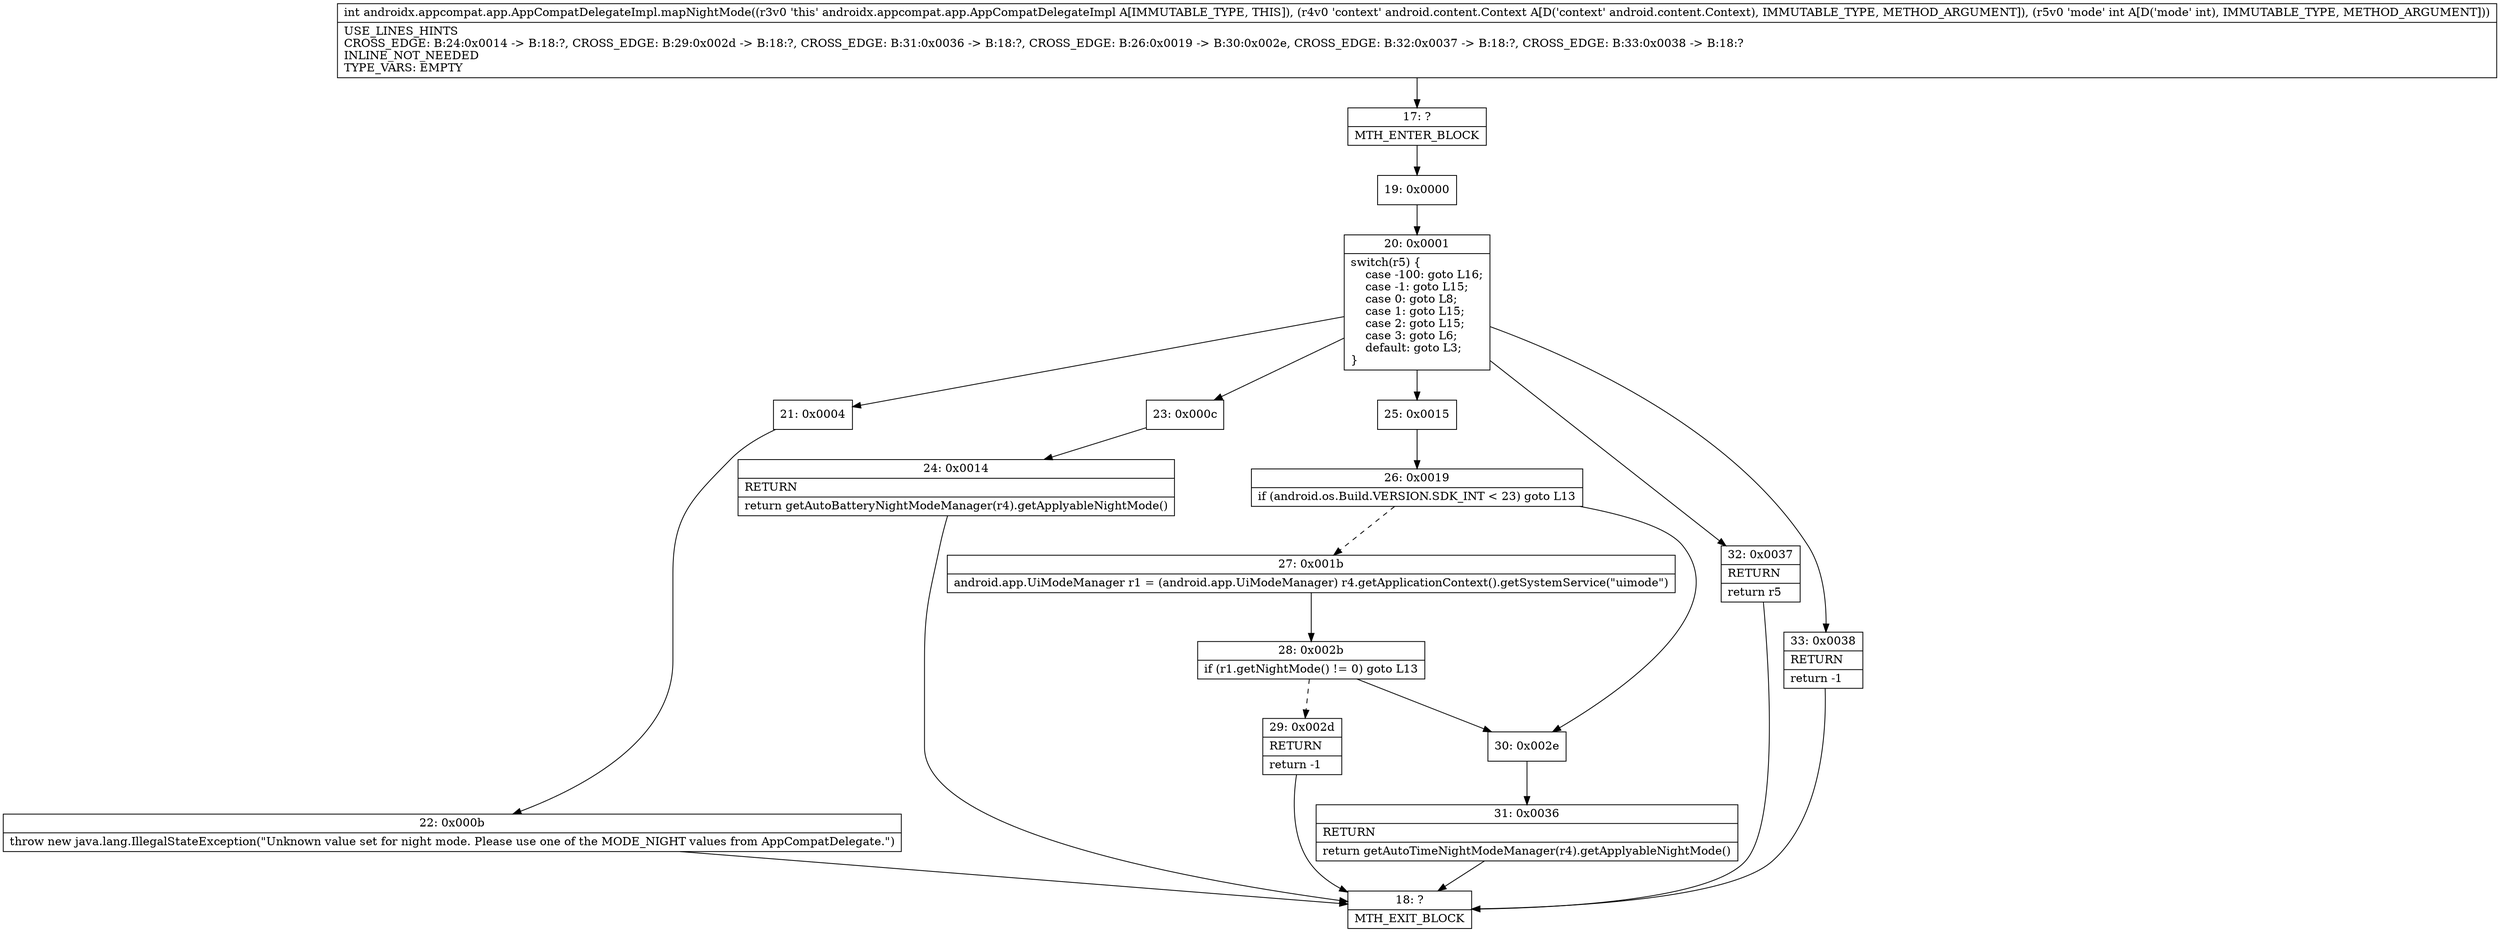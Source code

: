 digraph "CFG forandroidx.appcompat.app.AppCompatDelegateImpl.mapNightMode(Landroid\/content\/Context;I)I" {
Node_17 [shape=record,label="{17\:\ ?|MTH_ENTER_BLOCK\l}"];
Node_19 [shape=record,label="{19\:\ 0x0000}"];
Node_20 [shape=record,label="{20\:\ 0x0001|switch(r5) \{\l    case \-100: goto L16;\l    case \-1: goto L15;\l    case 0: goto L8;\l    case 1: goto L15;\l    case 2: goto L15;\l    case 3: goto L6;\l    default: goto L3;\l\}\l}"];
Node_21 [shape=record,label="{21\:\ 0x0004}"];
Node_22 [shape=record,label="{22\:\ 0x000b|throw new java.lang.IllegalStateException(\"Unknown value set for night mode. Please use one of the MODE_NIGHT values from AppCompatDelegate.\")\l}"];
Node_18 [shape=record,label="{18\:\ ?|MTH_EXIT_BLOCK\l}"];
Node_23 [shape=record,label="{23\:\ 0x000c}"];
Node_24 [shape=record,label="{24\:\ 0x0014|RETURN\l|return getAutoBatteryNightModeManager(r4).getApplyableNightMode()\l}"];
Node_25 [shape=record,label="{25\:\ 0x0015}"];
Node_26 [shape=record,label="{26\:\ 0x0019|if (android.os.Build.VERSION.SDK_INT \< 23) goto L13\l}"];
Node_27 [shape=record,label="{27\:\ 0x001b|android.app.UiModeManager r1 = (android.app.UiModeManager) r4.getApplicationContext().getSystemService(\"uimode\")\l}"];
Node_28 [shape=record,label="{28\:\ 0x002b|if (r1.getNightMode() != 0) goto L13\l}"];
Node_29 [shape=record,label="{29\:\ 0x002d|RETURN\l|return \-1\l}"];
Node_30 [shape=record,label="{30\:\ 0x002e}"];
Node_31 [shape=record,label="{31\:\ 0x0036|RETURN\l|return getAutoTimeNightModeManager(r4).getApplyableNightMode()\l}"];
Node_32 [shape=record,label="{32\:\ 0x0037|RETURN\l|return r5\l}"];
Node_33 [shape=record,label="{33\:\ 0x0038|RETURN\l|return \-1\l}"];
MethodNode[shape=record,label="{int androidx.appcompat.app.AppCompatDelegateImpl.mapNightMode((r3v0 'this' androidx.appcompat.app.AppCompatDelegateImpl A[IMMUTABLE_TYPE, THIS]), (r4v0 'context' android.content.Context A[D('context' android.content.Context), IMMUTABLE_TYPE, METHOD_ARGUMENT]), (r5v0 'mode' int A[D('mode' int), IMMUTABLE_TYPE, METHOD_ARGUMENT]))  | USE_LINES_HINTS\lCROSS_EDGE: B:24:0x0014 \-\> B:18:?, CROSS_EDGE: B:29:0x002d \-\> B:18:?, CROSS_EDGE: B:31:0x0036 \-\> B:18:?, CROSS_EDGE: B:26:0x0019 \-\> B:30:0x002e, CROSS_EDGE: B:32:0x0037 \-\> B:18:?, CROSS_EDGE: B:33:0x0038 \-\> B:18:?\lINLINE_NOT_NEEDED\lTYPE_VARS: EMPTY\l}"];
MethodNode -> Node_17;Node_17 -> Node_19;
Node_19 -> Node_20;
Node_20 -> Node_21;
Node_20 -> Node_23;
Node_20 -> Node_25;
Node_20 -> Node_32;
Node_20 -> Node_33;
Node_21 -> Node_22;
Node_22 -> Node_18;
Node_23 -> Node_24;
Node_24 -> Node_18;
Node_25 -> Node_26;
Node_26 -> Node_27[style=dashed];
Node_26 -> Node_30;
Node_27 -> Node_28;
Node_28 -> Node_29[style=dashed];
Node_28 -> Node_30;
Node_29 -> Node_18;
Node_30 -> Node_31;
Node_31 -> Node_18;
Node_32 -> Node_18;
Node_33 -> Node_18;
}

